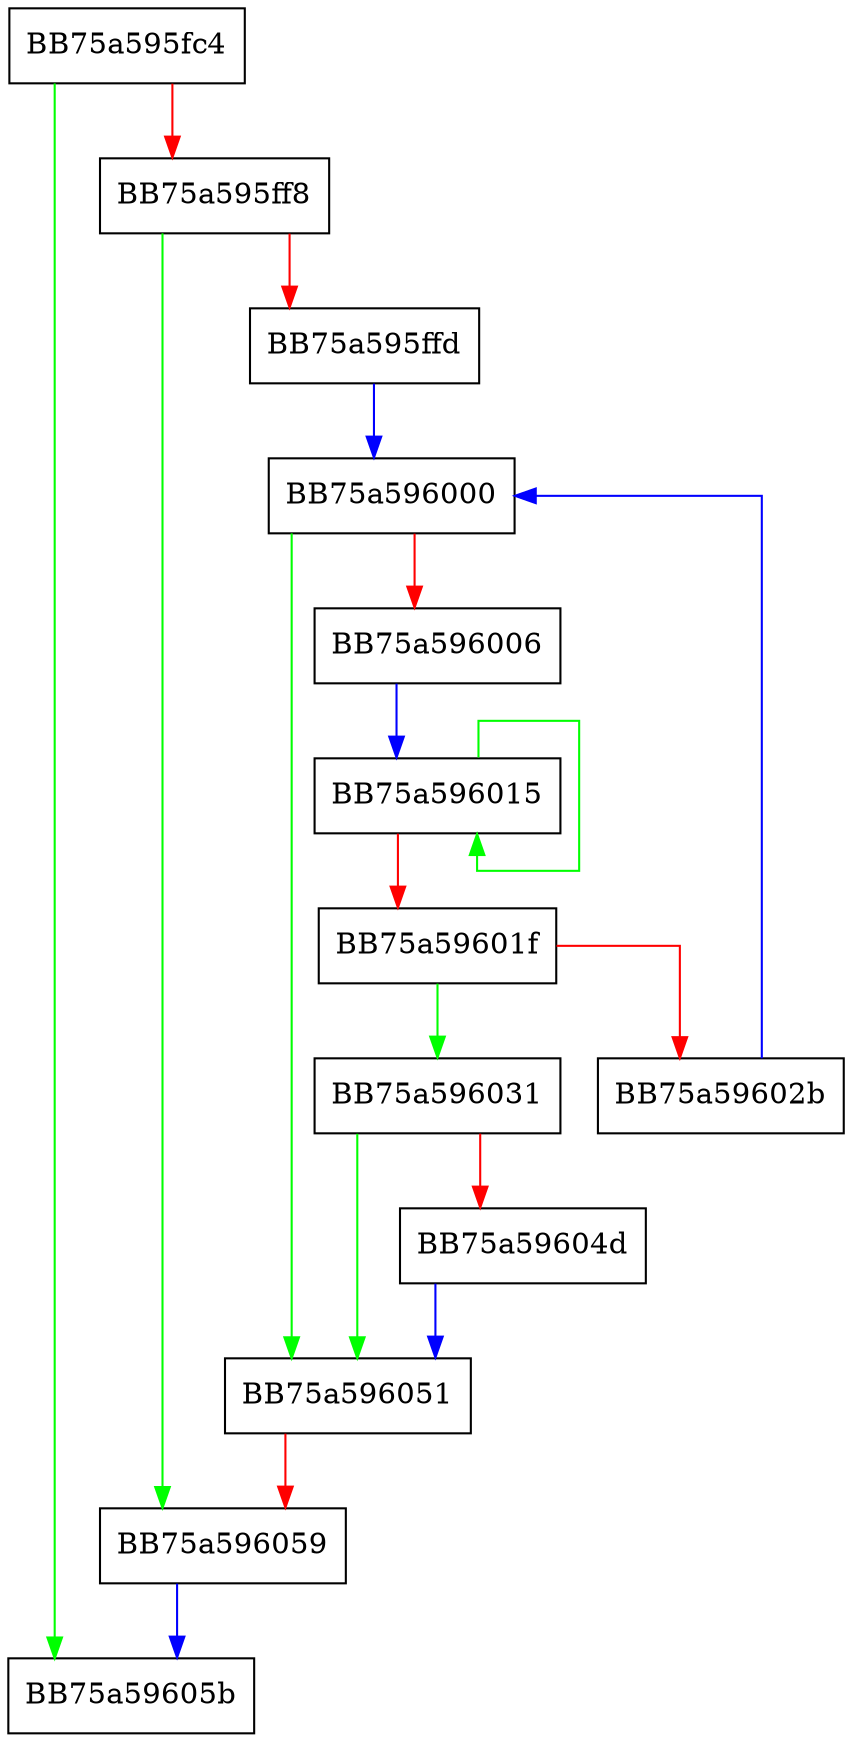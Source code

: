 digraph IsActivePath {
  node [shape="box"];
  graph [splines=ortho];
  BB75a595fc4 -> BB75a59605b [color="green"];
  BB75a595fc4 -> BB75a595ff8 [color="red"];
  BB75a595ff8 -> BB75a596059 [color="green"];
  BB75a595ff8 -> BB75a595ffd [color="red"];
  BB75a595ffd -> BB75a596000 [color="blue"];
  BB75a596000 -> BB75a596051 [color="green"];
  BB75a596000 -> BB75a596006 [color="red"];
  BB75a596006 -> BB75a596015 [color="blue"];
  BB75a596015 -> BB75a596015 [color="green"];
  BB75a596015 -> BB75a59601f [color="red"];
  BB75a59601f -> BB75a596031 [color="green"];
  BB75a59601f -> BB75a59602b [color="red"];
  BB75a59602b -> BB75a596000 [color="blue"];
  BB75a596031 -> BB75a596051 [color="green"];
  BB75a596031 -> BB75a59604d [color="red"];
  BB75a59604d -> BB75a596051 [color="blue"];
  BB75a596051 -> BB75a596059 [color="red"];
  BB75a596059 -> BB75a59605b [color="blue"];
}